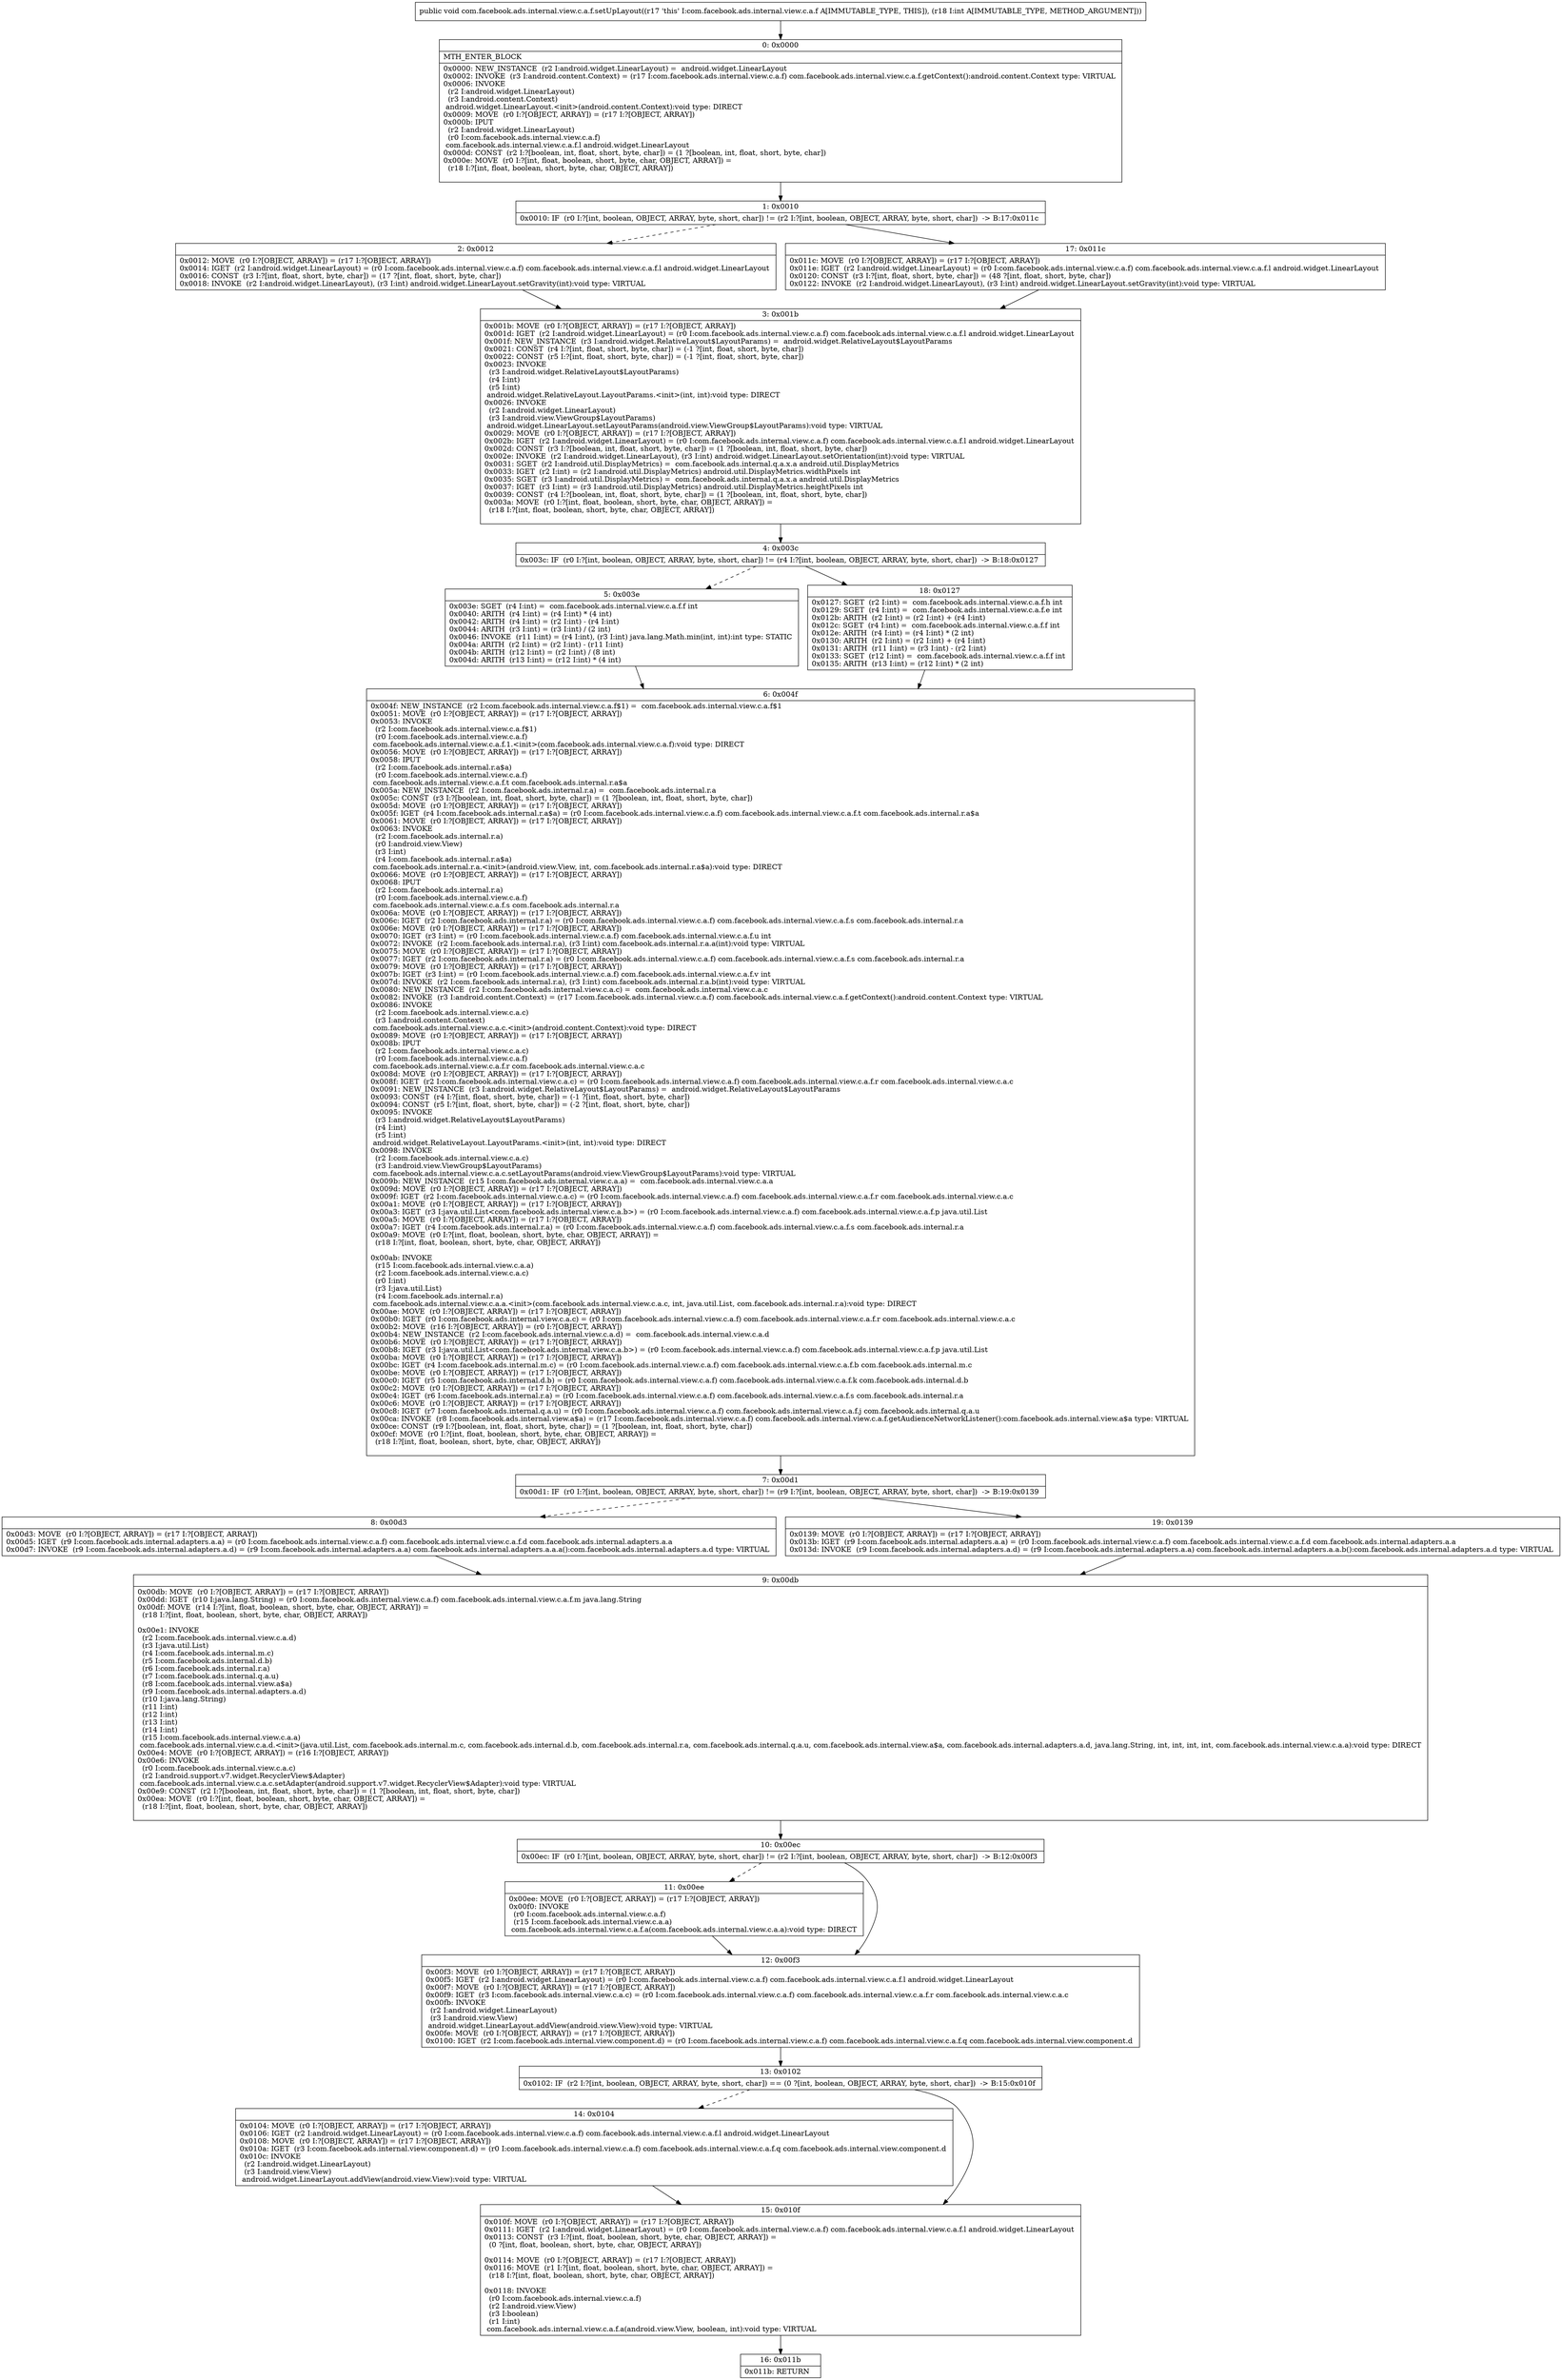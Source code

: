 digraph "CFG forcom.facebook.ads.internal.view.c.a.f.setUpLayout(I)V" {
Node_0 [shape=record,label="{0\:\ 0x0000|MTH_ENTER_BLOCK\l|0x0000: NEW_INSTANCE  (r2 I:android.widget.LinearLayout) =  android.widget.LinearLayout \l0x0002: INVOKE  (r3 I:android.content.Context) = (r17 I:com.facebook.ads.internal.view.c.a.f) com.facebook.ads.internal.view.c.a.f.getContext():android.content.Context type: VIRTUAL \l0x0006: INVOKE  \l  (r2 I:android.widget.LinearLayout)\l  (r3 I:android.content.Context)\l android.widget.LinearLayout.\<init\>(android.content.Context):void type: DIRECT \l0x0009: MOVE  (r0 I:?[OBJECT, ARRAY]) = (r17 I:?[OBJECT, ARRAY]) \l0x000b: IPUT  \l  (r2 I:android.widget.LinearLayout)\l  (r0 I:com.facebook.ads.internal.view.c.a.f)\l com.facebook.ads.internal.view.c.a.f.l android.widget.LinearLayout \l0x000d: CONST  (r2 I:?[boolean, int, float, short, byte, char]) = (1 ?[boolean, int, float, short, byte, char]) \l0x000e: MOVE  (r0 I:?[int, float, boolean, short, byte, char, OBJECT, ARRAY]) = \l  (r18 I:?[int, float, boolean, short, byte, char, OBJECT, ARRAY])\l \l}"];
Node_1 [shape=record,label="{1\:\ 0x0010|0x0010: IF  (r0 I:?[int, boolean, OBJECT, ARRAY, byte, short, char]) != (r2 I:?[int, boolean, OBJECT, ARRAY, byte, short, char])  \-\> B:17:0x011c \l}"];
Node_2 [shape=record,label="{2\:\ 0x0012|0x0012: MOVE  (r0 I:?[OBJECT, ARRAY]) = (r17 I:?[OBJECT, ARRAY]) \l0x0014: IGET  (r2 I:android.widget.LinearLayout) = (r0 I:com.facebook.ads.internal.view.c.a.f) com.facebook.ads.internal.view.c.a.f.l android.widget.LinearLayout \l0x0016: CONST  (r3 I:?[int, float, short, byte, char]) = (17 ?[int, float, short, byte, char]) \l0x0018: INVOKE  (r2 I:android.widget.LinearLayout), (r3 I:int) android.widget.LinearLayout.setGravity(int):void type: VIRTUAL \l}"];
Node_3 [shape=record,label="{3\:\ 0x001b|0x001b: MOVE  (r0 I:?[OBJECT, ARRAY]) = (r17 I:?[OBJECT, ARRAY]) \l0x001d: IGET  (r2 I:android.widget.LinearLayout) = (r0 I:com.facebook.ads.internal.view.c.a.f) com.facebook.ads.internal.view.c.a.f.l android.widget.LinearLayout \l0x001f: NEW_INSTANCE  (r3 I:android.widget.RelativeLayout$LayoutParams) =  android.widget.RelativeLayout$LayoutParams \l0x0021: CONST  (r4 I:?[int, float, short, byte, char]) = (\-1 ?[int, float, short, byte, char]) \l0x0022: CONST  (r5 I:?[int, float, short, byte, char]) = (\-1 ?[int, float, short, byte, char]) \l0x0023: INVOKE  \l  (r3 I:android.widget.RelativeLayout$LayoutParams)\l  (r4 I:int)\l  (r5 I:int)\l android.widget.RelativeLayout.LayoutParams.\<init\>(int, int):void type: DIRECT \l0x0026: INVOKE  \l  (r2 I:android.widget.LinearLayout)\l  (r3 I:android.view.ViewGroup$LayoutParams)\l android.widget.LinearLayout.setLayoutParams(android.view.ViewGroup$LayoutParams):void type: VIRTUAL \l0x0029: MOVE  (r0 I:?[OBJECT, ARRAY]) = (r17 I:?[OBJECT, ARRAY]) \l0x002b: IGET  (r2 I:android.widget.LinearLayout) = (r0 I:com.facebook.ads.internal.view.c.a.f) com.facebook.ads.internal.view.c.a.f.l android.widget.LinearLayout \l0x002d: CONST  (r3 I:?[boolean, int, float, short, byte, char]) = (1 ?[boolean, int, float, short, byte, char]) \l0x002e: INVOKE  (r2 I:android.widget.LinearLayout), (r3 I:int) android.widget.LinearLayout.setOrientation(int):void type: VIRTUAL \l0x0031: SGET  (r2 I:android.util.DisplayMetrics) =  com.facebook.ads.internal.q.a.x.a android.util.DisplayMetrics \l0x0033: IGET  (r2 I:int) = (r2 I:android.util.DisplayMetrics) android.util.DisplayMetrics.widthPixels int \l0x0035: SGET  (r3 I:android.util.DisplayMetrics) =  com.facebook.ads.internal.q.a.x.a android.util.DisplayMetrics \l0x0037: IGET  (r3 I:int) = (r3 I:android.util.DisplayMetrics) android.util.DisplayMetrics.heightPixels int \l0x0039: CONST  (r4 I:?[boolean, int, float, short, byte, char]) = (1 ?[boolean, int, float, short, byte, char]) \l0x003a: MOVE  (r0 I:?[int, float, boolean, short, byte, char, OBJECT, ARRAY]) = \l  (r18 I:?[int, float, boolean, short, byte, char, OBJECT, ARRAY])\l \l}"];
Node_4 [shape=record,label="{4\:\ 0x003c|0x003c: IF  (r0 I:?[int, boolean, OBJECT, ARRAY, byte, short, char]) != (r4 I:?[int, boolean, OBJECT, ARRAY, byte, short, char])  \-\> B:18:0x0127 \l}"];
Node_5 [shape=record,label="{5\:\ 0x003e|0x003e: SGET  (r4 I:int) =  com.facebook.ads.internal.view.c.a.f.f int \l0x0040: ARITH  (r4 I:int) = (r4 I:int) * (4 int) \l0x0042: ARITH  (r4 I:int) = (r2 I:int) \- (r4 I:int) \l0x0044: ARITH  (r3 I:int) = (r3 I:int) \/ (2 int) \l0x0046: INVOKE  (r11 I:int) = (r4 I:int), (r3 I:int) java.lang.Math.min(int, int):int type: STATIC \l0x004a: ARITH  (r2 I:int) = (r2 I:int) \- (r11 I:int) \l0x004b: ARITH  (r12 I:int) = (r2 I:int) \/ (8 int) \l0x004d: ARITH  (r13 I:int) = (r12 I:int) * (4 int) \l}"];
Node_6 [shape=record,label="{6\:\ 0x004f|0x004f: NEW_INSTANCE  (r2 I:com.facebook.ads.internal.view.c.a.f$1) =  com.facebook.ads.internal.view.c.a.f$1 \l0x0051: MOVE  (r0 I:?[OBJECT, ARRAY]) = (r17 I:?[OBJECT, ARRAY]) \l0x0053: INVOKE  \l  (r2 I:com.facebook.ads.internal.view.c.a.f$1)\l  (r0 I:com.facebook.ads.internal.view.c.a.f)\l com.facebook.ads.internal.view.c.a.f.1.\<init\>(com.facebook.ads.internal.view.c.a.f):void type: DIRECT \l0x0056: MOVE  (r0 I:?[OBJECT, ARRAY]) = (r17 I:?[OBJECT, ARRAY]) \l0x0058: IPUT  \l  (r2 I:com.facebook.ads.internal.r.a$a)\l  (r0 I:com.facebook.ads.internal.view.c.a.f)\l com.facebook.ads.internal.view.c.a.f.t com.facebook.ads.internal.r.a$a \l0x005a: NEW_INSTANCE  (r2 I:com.facebook.ads.internal.r.a) =  com.facebook.ads.internal.r.a \l0x005c: CONST  (r3 I:?[boolean, int, float, short, byte, char]) = (1 ?[boolean, int, float, short, byte, char]) \l0x005d: MOVE  (r0 I:?[OBJECT, ARRAY]) = (r17 I:?[OBJECT, ARRAY]) \l0x005f: IGET  (r4 I:com.facebook.ads.internal.r.a$a) = (r0 I:com.facebook.ads.internal.view.c.a.f) com.facebook.ads.internal.view.c.a.f.t com.facebook.ads.internal.r.a$a \l0x0061: MOVE  (r0 I:?[OBJECT, ARRAY]) = (r17 I:?[OBJECT, ARRAY]) \l0x0063: INVOKE  \l  (r2 I:com.facebook.ads.internal.r.a)\l  (r0 I:android.view.View)\l  (r3 I:int)\l  (r4 I:com.facebook.ads.internal.r.a$a)\l com.facebook.ads.internal.r.a.\<init\>(android.view.View, int, com.facebook.ads.internal.r.a$a):void type: DIRECT \l0x0066: MOVE  (r0 I:?[OBJECT, ARRAY]) = (r17 I:?[OBJECT, ARRAY]) \l0x0068: IPUT  \l  (r2 I:com.facebook.ads.internal.r.a)\l  (r0 I:com.facebook.ads.internal.view.c.a.f)\l com.facebook.ads.internal.view.c.a.f.s com.facebook.ads.internal.r.a \l0x006a: MOVE  (r0 I:?[OBJECT, ARRAY]) = (r17 I:?[OBJECT, ARRAY]) \l0x006c: IGET  (r2 I:com.facebook.ads.internal.r.a) = (r0 I:com.facebook.ads.internal.view.c.a.f) com.facebook.ads.internal.view.c.a.f.s com.facebook.ads.internal.r.a \l0x006e: MOVE  (r0 I:?[OBJECT, ARRAY]) = (r17 I:?[OBJECT, ARRAY]) \l0x0070: IGET  (r3 I:int) = (r0 I:com.facebook.ads.internal.view.c.a.f) com.facebook.ads.internal.view.c.a.f.u int \l0x0072: INVOKE  (r2 I:com.facebook.ads.internal.r.a), (r3 I:int) com.facebook.ads.internal.r.a.a(int):void type: VIRTUAL \l0x0075: MOVE  (r0 I:?[OBJECT, ARRAY]) = (r17 I:?[OBJECT, ARRAY]) \l0x0077: IGET  (r2 I:com.facebook.ads.internal.r.a) = (r0 I:com.facebook.ads.internal.view.c.a.f) com.facebook.ads.internal.view.c.a.f.s com.facebook.ads.internal.r.a \l0x0079: MOVE  (r0 I:?[OBJECT, ARRAY]) = (r17 I:?[OBJECT, ARRAY]) \l0x007b: IGET  (r3 I:int) = (r0 I:com.facebook.ads.internal.view.c.a.f) com.facebook.ads.internal.view.c.a.f.v int \l0x007d: INVOKE  (r2 I:com.facebook.ads.internal.r.a), (r3 I:int) com.facebook.ads.internal.r.a.b(int):void type: VIRTUAL \l0x0080: NEW_INSTANCE  (r2 I:com.facebook.ads.internal.view.c.a.c) =  com.facebook.ads.internal.view.c.a.c \l0x0082: INVOKE  (r3 I:android.content.Context) = (r17 I:com.facebook.ads.internal.view.c.a.f) com.facebook.ads.internal.view.c.a.f.getContext():android.content.Context type: VIRTUAL \l0x0086: INVOKE  \l  (r2 I:com.facebook.ads.internal.view.c.a.c)\l  (r3 I:android.content.Context)\l com.facebook.ads.internal.view.c.a.c.\<init\>(android.content.Context):void type: DIRECT \l0x0089: MOVE  (r0 I:?[OBJECT, ARRAY]) = (r17 I:?[OBJECT, ARRAY]) \l0x008b: IPUT  \l  (r2 I:com.facebook.ads.internal.view.c.a.c)\l  (r0 I:com.facebook.ads.internal.view.c.a.f)\l com.facebook.ads.internal.view.c.a.f.r com.facebook.ads.internal.view.c.a.c \l0x008d: MOVE  (r0 I:?[OBJECT, ARRAY]) = (r17 I:?[OBJECT, ARRAY]) \l0x008f: IGET  (r2 I:com.facebook.ads.internal.view.c.a.c) = (r0 I:com.facebook.ads.internal.view.c.a.f) com.facebook.ads.internal.view.c.a.f.r com.facebook.ads.internal.view.c.a.c \l0x0091: NEW_INSTANCE  (r3 I:android.widget.RelativeLayout$LayoutParams) =  android.widget.RelativeLayout$LayoutParams \l0x0093: CONST  (r4 I:?[int, float, short, byte, char]) = (\-1 ?[int, float, short, byte, char]) \l0x0094: CONST  (r5 I:?[int, float, short, byte, char]) = (\-2 ?[int, float, short, byte, char]) \l0x0095: INVOKE  \l  (r3 I:android.widget.RelativeLayout$LayoutParams)\l  (r4 I:int)\l  (r5 I:int)\l android.widget.RelativeLayout.LayoutParams.\<init\>(int, int):void type: DIRECT \l0x0098: INVOKE  \l  (r2 I:com.facebook.ads.internal.view.c.a.c)\l  (r3 I:android.view.ViewGroup$LayoutParams)\l com.facebook.ads.internal.view.c.a.c.setLayoutParams(android.view.ViewGroup$LayoutParams):void type: VIRTUAL \l0x009b: NEW_INSTANCE  (r15 I:com.facebook.ads.internal.view.c.a.a) =  com.facebook.ads.internal.view.c.a.a \l0x009d: MOVE  (r0 I:?[OBJECT, ARRAY]) = (r17 I:?[OBJECT, ARRAY]) \l0x009f: IGET  (r2 I:com.facebook.ads.internal.view.c.a.c) = (r0 I:com.facebook.ads.internal.view.c.a.f) com.facebook.ads.internal.view.c.a.f.r com.facebook.ads.internal.view.c.a.c \l0x00a1: MOVE  (r0 I:?[OBJECT, ARRAY]) = (r17 I:?[OBJECT, ARRAY]) \l0x00a3: IGET  (r3 I:java.util.List\<com.facebook.ads.internal.view.c.a.b\>) = (r0 I:com.facebook.ads.internal.view.c.a.f) com.facebook.ads.internal.view.c.a.f.p java.util.List \l0x00a5: MOVE  (r0 I:?[OBJECT, ARRAY]) = (r17 I:?[OBJECT, ARRAY]) \l0x00a7: IGET  (r4 I:com.facebook.ads.internal.r.a) = (r0 I:com.facebook.ads.internal.view.c.a.f) com.facebook.ads.internal.view.c.a.f.s com.facebook.ads.internal.r.a \l0x00a9: MOVE  (r0 I:?[int, float, boolean, short, byte, char, OBJECT, ARRAY]) = \l  (r18 I:?[int, float, boolean, short, byte, char, OBJECT, ARRAY])\l \l0x00ab: INVOKE  \l  (r15 I:com.facebook.ads.internal.view.c.a.a)\l  (r2 I:com.facebook.ads.internal.view.c.a.c)\l  (r0 I:int)\l  (r3 I:java.util.List)\l  (r4 I:com.facebook.ads.internal.r.a)\l com.facebook.ads.internal.view.c.a.a.\<init\>(com.facebook.ads.internal.view.c.a.c, int, java.util.List, com.facebook.ads.internal.r.a):void type: DIRECT \l0x00ae: MOVE  (r0 I:?[OBJECT, ARRAY]) = (r17 I:?[OBJECT, ARRAY]) \l0x00b0: IGET  (r0 I:com.facebook.ads.internal.view.c.a.c) = (r0 I:com.facebook.ads.internal.view.c.a.f) com.facebook.ads.internal.view.c.a.f.r com.facebook.ads.internal.view.c.a.c \l0x00b2: MOVE  (r16 I:?[OBJECT, ARRAY]) = (r0 I:?[OBJECT, ARRAY]) \l0x00b4: NEW_INSTANCE  (r2 I:com.facebook.ads.internal.view.c.a.d) =  com.facebook.ads.internal.view.c.a.d \l0x00b6: MOVE  (r0 I:?[OBJECT, ARRAY]) = (r17 I:?[OBJECT, ARRAY]) \l0x00b8: IGET  (r3 I:java.util.List\<com.facebook.ads.internal.view.c.a.b\>) = (r0 I:com.facebook.ads.internal.view.c.a.f) com.facebook.ads.internal.view.c.a.f.p java.util.List \l0x00ba: MOVE  (r0 I:?[OBJECT, ARRAY]) = (r17 I:?[OBJECT, ARRAY]) \l0x00bc: IGET  (r4 I:com.facebook.ads.internal.m.c) = (r0 I:com.facebook.ads.internal.view.c.a.f) com.facebook.ads.internal.view.c.a.f.b com.facebook.ads.internal.m.c \l0x00be: MOVE  (r0 I:?[OBJECT, ARRAY]) = (r17 I:?[OBJECT, ARRAY]) \l0x00c0: IGET  (r5 I:com.facebook.ads.internal.d.b) = (r0 I:com.facebook.ads.internal.view.c.a.f) com.facebook.ads.internal.view.c.a.f.k com.facebook.ads.internal.d.b \l0x00c2: MOVE  (r0 I:?[OBJECT, ARRAY]) = (r17 I:?[OBJECT, ARRAY]) \l0x00c4: IGET  (r6 I:com.facebook.ads.internal.r.a) = (r0 I:com.facebook.ads.internal.view.c.a.f) com.facebook.ads.internal.view.c.a.f.s com.facebook.ads.internal.r.a \l0x00c6: MOVE  (r0 I:?[OBJECT, ARRAY]) = (r17 I:?[OBJECT, ARRAY]) \l0x00c8: IGET  (r7 I:com.facebook.ads.internal.q.a.u) = (r0 I:com.facebook.ads.internal.view.c.a.f) com.facebook.ads.internal.view.c.a.f.j com.facebook.ads.internal.q.a.u \l0x00ca: INVOKE  (r8 I:com.facebook.ads.internal.view.a$a) = (r17 I:com.facebook.ads.internal.view.c.a.f) com.facebook.ads.internal.view.c.a.f.getAudienceNetworkListener():com.facebook.ads.internal.view.a$a type: VIRTUAL \l0x00ce: CONST  (r9 I:?[boolean, int, float, short, byte, char]) = (1 ?[boolean, int, float, short, byte, char]) \l0x00cf: MOVE  (r0 I:?[int, float, boolean, short, byte, char, OBJECT, ARRAY]) = \l  (r18 I:?[int, float, boolean, short, byte, char, OBJECT, ARRAY])\l \l}"];
Node_7 [shape=record,label="{7\:\ 0x00d1|0x00d1: IF  (r0 I:?[int, boolean, OBJECT, ARRAY, byte, short, char]) != (r9 I:?[int, boolean, OBJECT, ARRAY, byte, short, char])  \-\> B:19:0x0139 \l}"];
Node_8 [shape=record,label="{8\:\ 0x00d3|0x00d3: MOVE  (r0 I:?[OBJECT, ARRAY]) = (r17 I:?[OBJECT, ARRAY]) \l0x00d5: IGET  (r9 I:com.facebook.ads.internal.adapters.a.a) = (r0 I:com.facebook.ads.internal.view.c.a.f) com.facebook.ads.internal.view.c.a.f.d com.facebook.ads.internal.adapters.a.a \l0x00d7: INVOKE  (r9 I:com.facebook.ads.internal.adapters.a.d) = (r9 I:com.facebook.ads.internal.adapters.a.a) com.facebook.ads.internal.adapters.a.a.a():com.facebook.ads.internal.adapters.a.d type: VIRTUAL \l}"];
Node_9 [shape=record,label="{9\:\ 0x00db|0x00db: MOVE  (r0 I:?[OBJECT, ARRAY]) = (r17 I:?[OBJECT, ARRAY]) \l0x00dd: IGET  (r10 I:java.lang.String) = (r0 I:com.facebook.ads.internal.view.c.a.f) com.facebook.ads.internal.view.c.a.f.m java.lang.String \l0x00df: MOVE  (r14 I:?[int, float, boolean, short, byte, char, OBJECT, ARRAY]) = \l  (r18 I:?[int, float, boolean, short, byte, char, OBJECT, ARRAY])\l \l0x00e1: INVOKE  \l  (r2 I:com.facebook.ads.internal.view.c.a.d)\l  (r3 I:java.util.List)\l  (r4 I:com.facebook.ads.internal.m.c)\l  (r5 I:com.facebook.ads.internal.d.b)\l  (r6 I:com.facebook.ads.internal.r.a)\l  (r7 I:com.facebook.ads.internal.q.a.u)\l  (r8 I:com.facebook.ads.internal.view.a$a)\l  (r9 I:com.facebook.ads.internal.adapters.a.d)\l  (r10 I:java.lang.String)\l  (r11 I:int)\l  (r12 I:int)\l  (r13 I:int)\l  (r14 I:int)\l  (r15 I:com.facebook.ads.internal.view.c.a.a)\l com.facebook.ads.internal.view.c.a.d.\<init\>(java.util.List, com.facebook.ads.internal.m.c, com.facebook.ads.internal.d.b, com.facebook.ads.internal.r.a, com.facebook.ads.internal.q.a.u, com.facebook.ads.internal.view.a$a, com.facebook.ads.internal.adapters.a.d, java.lang.String, int, int, int, int, com.facebook.ads.internal.view.c.a.a):void type: DIRECT \l0x00e4: MOVE  (r0 I:?[OBJECT, ARRAY]) = (r16 I:?[OBJECT, ARRAY]) \l0x00e6: INVOKE  \l  (r0 I:com.facebook.ads.internal.view.c.a.c)\l  (r2 I:android.support.v7.widget.RecyclerView$Adapter)\l com.facebook.ads.internal.view.c.a.c.setAdapter(android.support.v7.widget.RecyclerView$Adapter):void type: VIRTUAL \l0x00e9: CONST  (r2 I:?[boolean, int, float, short, byte, char]) = (1 ?[boolean, int, float, short, byte, char]) \l0x00ea: MOVE  (r0 I:?[int, float, boolean, short, byte, char, OBJECT, ARRAY]) = \l  (r18 I:?[int, float, boolean, short, byte, char, OBJECT, ARRAY])\l \l}"];
Node_10 [shape=record,label="{10\:\ 0x00ec|0x00ec: IF  (r0 I:?[int, boolean, OBJECT, ARRAY, byte, short, char]) != (r2 I:?[int, boolean, OBJECT, ARRAY, byte, short, char])  \-\> B:12:0x00f3 \l}"];
Node_11 [shape=record,label="{11\:\ 0x00ee|0x00ee: MOVE  (r0 I:?[OBJECT, ARRAY]) = (r17 I:?[OBJECT, ARRAY]) \l0x00f0: INVOKE  \l  (r0 I:com.facebook.ads.internal.view.c.a.f)\l  (r15 I:com.facebook.ads.internal.view.c.a.a)\l com.facebook.ads.internal.view.c.a.f.a(com.facebook.ads.internal.view.c.a.a):void type: DIRECT \l}"];
Node_12 [shape=record,label="{12\:\ 0x00f3|0x00f3: MOVE  (r0 I:?[OBJECT, ARRAY]) = (r17 I:?[OBJECT, ARRAY]) \l0x00f5: IGET  (r2 I:android.widget.LinearLayout) = (r0 I:com.facebook.ads.internal.view.c.a.f) com.facebook.ads.internal.view.c.a.f.l android.widget.LinearLayout \l0x00f7: MOVE  (r0 I:?[OBJECT, ARRAY]) = (r17 I:?[OBJECT, ARRAY]) \l0x00f9: IGET  (r3 I:com.facebook.ads.internal.view.c.a.c) = (r0 I:com.facebook.ads.internal.view.c.a.f) com.facebook.ads.internal.view.c.a.f.r com.facebook.ads.internal.view.c.a.c \l0x00fb: INVOKE  \l  (r2 I:android.widget.LinearLayout)\l  (r3 I:android.view.View)\l android.widget.LinearLayout.addView(android.view.View):void type: VIRTUAL \l0x00fe: MOVE  (r0 I:?[OBJECT, ARRAY]) = (r17 I:?[OBJECT, ARRAY]) \l0x0100: IGET  (r2 I:com.facebook.ads.internal.view.component.d) = (r0 I:com.facebook.ads.internal.view.c.a.f) com.facebook.ads.internal.view.c.a.f.q com.facebook.ads.internal.view.component.d \l}"];
Node_13 [shape=record,label="{13\:\ 0x0102|0x0102: IF  (r2 I:?[int, boolean, OBJECT, ARRAY, byte, short, char]) == (0 ?[int, boolean, OBJECT, ARRAY, byte, short, char])  \-\> B:15:0x010f \l}"];
Node_14 [shape=record,label="{14\:\ 0x0104|0x0104: MOVE  (r0 I:?[OBJECT, ARRAY]) = (r17 I:?[OBJECT, ARRAY]) \l0x0106: IGET  (r2 I:android.widget.LinearLayout) = (r0 I:com.facebook.ads.internal.view.c.a.f) com.facebook.ads.internal.view.c.a.f.l android.widget.LinearLayout \l0x0108: MOVE  (r0 I:?[OBJECT, ARRAY]) = (r17 I:?[OBJECT, ARRAY]) \l0x010a: IGET  (r3 I:com.facebook.ads.internal.view.component.d) = (r0 I:com.facebook.ads.internal.view.c.a.f) com.facebook.ads.internal.view.c.a.f.q com.facebook.ads.internal.view.component.d \l0x010c: INVOKE  \l  (r2 I:android.widget.LinearLayout)\l  (r3 I:android.view.View)\l android.widget.LinearLayout.addView(android.view.View):void type: VIRTUAL \l}"];
Node_15 [shape=record,label="{15\:\ 0x010f|0x010f: MOVE  (r0 I:?[OBJECT, ARRAY]) = (r17 I:?[OBJECT, ARRAY]) \l0x0111: IGET  (r2 I:android.widget.LinearLayout) = (r0 I:com.facebook.ads.internal.view.c.a.f) com.facebook.ads.internal.view.c.a.f.l android.widget.LinearLayout \l0x0113: CONST  (r3 I:?[int, float, boolean, short, byte, char, OBJECT, ARRAY]) = \l  (0 ?[int, float, boolean, short, byte, char, OBJECT, ARRAY])\l \l0x0114: MOVE  (r0 I:?[OBJECT, ARRAY]) = (r17 I:?[OBJECT, ARRAY]) \l0x0116: MOVE  (r1 I:?[int, float, boolean, short, byte, char, OBJECT, ARRAY]) = \l  (r18 I:?[int, float, boolean, short, byte, char, OBJECT, ARRAY])\l \l0x0118: INVOKE  \l  (r0 I:com.facebook.ads.internal.view.c.a.f)\l  (r2 I:android.view.View)\l  (r3 I:boolean)\l  (r1 I:int)\l com.facebook.ads.internal.view.c.a.f.a(android.view.View, boolean, int):void type: VIRTUAL \l}"];
Node_16 [shape=record,label="{16\:\ 0x011b|0x011b: RETURN   \l}"];
Node_17 [shape=record,label="{17\:\ 0x011c|0x011c: MOVE  (r0 I:?[OBJECT, ARRAY]) = (r17 I:?[OBJECT, ARRAY]) \l0x011e: IGET  (r2 I:android.widget.LinearLayout) = (r0 I:com.facebook.ads.internal.view.c.a.f) com.facebook.ads.internal.view.c.a.f.l android.widget.LinearLayout \l0x0120: CONST  (r3 I:?[int, float, short, byte, char]) = (48 ?[int, float, short, byte, char]) \l0x0122: INVOKE  (r2 I:android.widget.LinearLayout), (r3 I:int) android.widget.LinearLayout.setGravity(int):void type: VIRTUAL \l}"];
Node_18 [shape=record,label="{18\:\ 0x0127|0x0127: SGET  (r2 I:int) =  com.facebook.ads.internal.view.c.a.f.h int \l0x0129: SGET  (r4 I:int) =  com.facebook.ads.internal.view.c.a.f.e int \l0x012b: ARITH  (r2 I:int) = (r2 I:int) + (r4 I:int) \l0x012c: SGET  (r4 I:int) =  com.facebook.ads.internal.view.c.a.f.f int \l0x012e: ARITH  (r4 I:int) = (r4 I:int) * (2 int) \l0x0130: ARITH  (r2 I:int) = (r2 I:int) + (r4 I:int) \l0x0131: ARITH  (r11 I:int) = (r3 I:int) \- (r2 I:int) \l0x0133: SGET  (r12 I:int) =  com.facebook.ads.internal.view.c.a.f.f int \l0x0135: ARITH  (r13 I:int) = (r12 I:int) * (2 int) \l}"];
Node_19 [shape=record,label="{19\:\ 0x0139|0x0139: MOVE  (r0 I:?[OBJECT, ARRAY]) = (r17 I:?[OBJECT, ARRAY]) \l0x013b: IGET  (r9 I:com.facebook.ads.internal.adapters.a.a) = (r0 I:com.facebook.ads.internal.view.c.a.f) com.facebook.ads.internal.view.c.a.f.d com.facebook.ads.internal.adapters.a.a \l0x013d: INVOKE  (r9 I:com.facebook.ads.internal.adapters.a.d) = (r9 I:com.facebook.ads.internal.adapters.a.a) com.facebook.ads.internal.adapters.a.a.b():com.facebook.ads.internal.adapters.a.d type: VIRTUAL \l}"];
MethodNode[shape=record,label="{public void com.facebook.ads.internal.view.c.a.f.setUpLayout((r17 'this' I:com.facebook.ads.internal.view.c.a.f A[IMMUTABLE_TYPE, THIS]), (r18 I:int A[IMMUTABLE_TYPE, METHOD_ARGUMENT])) }"];
MethodNode -> Node_0;
Node_0 -> Node_1;
Node_1 -> Node_2[style=dashed];
Node_1 -> Node_17;
Node_2 -> Node_3;
Node_3 -> Node_4;
Node_4 -> Node_5[style=dashed];
Node_4 -> Node_18;
Node_5 -> Node_6;
Node_6 -> Node_7;
Node_7 -> Node_8[style=dashed];
Node_7 -> Node_19;
Node_8 -> Node_9;
Node_9 -> Node_10;
Node_10 -> Node_11[style=dashed];
Node_10 -> Node_12;
Node_11 -> Node_12;
Node_12 -> Node_13;
Node_13 -> Node_14[style=dashed];
Node_13 -> Node_15;
Node_14 -> Node_15;
Node_15 -> Node_16;
Node_17 -> Node_3;
Node_18 -> Node_6;
Node_19 -> Node_9;
}

